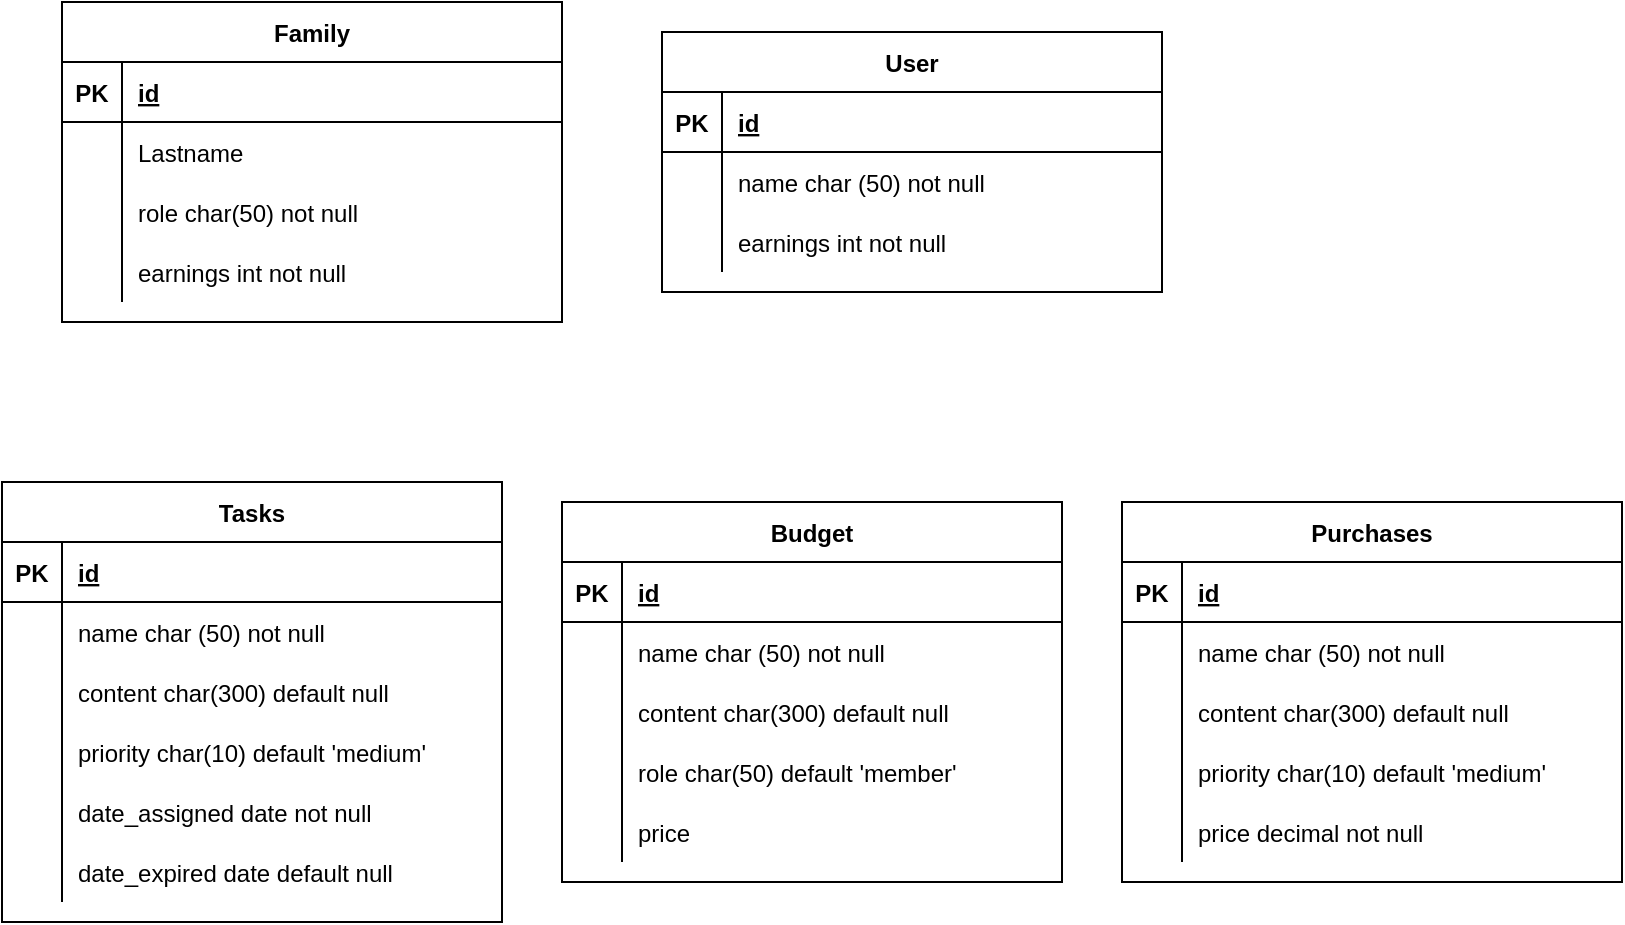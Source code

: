 <mxfile version="14.5.7" type="github">
  <diagram id="R2lEEEUBdFMjLlhIrx00" name="Page-1">
    <mxGraphModel dx="1422" dy="742" grid="1" gridSize="10" guides="1" tooltips="1" connect="1" arrows="1" fold="1" page="1" pageScale="1" pageWidth="850" pageHeight="1100" math="0" shadow="0" extFonts="Permanent Marker^https://fonts.googleapis.com/css?family=Permanent+Marker">
      <root>
        <mxCell id="0" />
        <mxCell id="1" parent="0" />
        <mxCell id="C-vyLk0tnHw3VtMMgP7b-23" value="Tasks" style="shape=table;startSize=30;container=1;collapsible=1;childLayout=tableLayout;fixedRows=1;rowLines=0;fontStyle=1;align=center;resizeLast=1;" parent="1" vertex="1">
          <mxGeometry x="30" y="370" width="250" height="220" as="geometry" />
        </mxCell>
        <mxCell id="C-vyLk0tnHw3VtMMgP7b-24" value="" style="shape=partialRectangle;collapsible=0;dropTarget=0;pointerEvents=0;fillColor=none;points=[[0,0.5],[1,0.5]];portConstraint=eastwest;top=0;left=0;right=0;bottom=1;" parent="C-vyLk0tnHw3VtMMgP7b-23" vertex="1">
          <mxGeometry y="30" width="250" height="30" as="geometry" />
        </mxCell>
        <mxCell id="C-vyLk0tnHw3VtMMgP7b-25" value="PK" style="shape=partialRectangle;overflow=hidden;connectable=0;fillColor=none;top=0;left=0;bottom=0;right=0;fontStyle=1;" parent="C-vyLk0tnHw3VtMMgP7b-24" vertex="1">
          <mxGeometry width="30" height="30" as="geometry" />
        </mxCell>
        <mxCell id="C-vyLk0tnHw3VtMMgP7b-26" value="id" style="shape=partialRectangle;overflow=hidden;connectable=0;fillColor=none;top=0;left=0;bottom=0;right=0;align=left;spacingLeft=6;fontStyle=5;" parent="C-vyLk0tnHw3VtMMgP7b-24" vertex="1">
          <mxGeometry x="30" width="220" height="30" as="geometry" />
        </mxCell>
        <mxCell id="C-vyLk0tnHw3VtMMgP7b-27" value="" style="shape=partialRectangle;collapsible=0;dropTarget=0;pointerEvents=0;fillColor=none;points=[[0,0.5],[1,0.5]];portConstraint=eastwest;top=0;left=0;right=0;bottom=0;" parent="C-vyLk0tnHw3VtMMgP7b-23" vertex="1">
          <mxGeometry y="60" width="250" height="30" as="geometry" />
        </mxCell>
        <mxCell id="C-vyLk0tnHw3VtMMgP7b-28" value="" style="shape=partialRectangle;overflow=hidden;connectable=0;fillColor=none;top=0;left=0;bottom=0;right=0;" parent="C-vyLk0tnHw3VtMMgP7b-27" vertex="1">
          <mxGeometry width="30" height="30" as="geometry" />
        </mxCell>
        <mxCell id="C-vyLk0tnHw3VtMMgP7b-29" value="name char (50) not null" style="shape=partialRectangle;overflow=hidden;connectable=0;fillColor=none;top=0;left=0;bottom=0;right=0;align=left;spacingLeft=6;" parent="C-vyLk0tnHw3VtMMgP7b-27" vertex="1">
          <mxGeometry x="30" width="220" height="30" as="geometry" />
        </mxCell>
        <mxCell id="HQtP-VgrhUYMvld-OhU8-2" value="" style="shape=partialRectangle;collapsible=0;dropTarget=0;pointerEvents=0;fillColor=none;points=[[0,0.5],[1,0.5]];portConstraint=eastwest;top=0;left=0;right=0;bottom=0;" parent="C-vyLk0tnHw3VtMMgP7b-23" vertex="1">
          <mxGeometry y="90" width="250" height="30" as="geometry" />
        </mxCell>
        <mxCell id="HQtP-VgrhUYMvld-OhU8-3" value="" style="shape=partialRectangle;overflow=hidden;connectable=0;fillColor=none;top=0;left=0;bottom=0;right=0;" parent="HQtP-VgrhUYMvld-OhU8-2" vertex="1">
          <mxGeometry width="30" height="30" as="geometry" />
        </mxCell>
        <mxCell id="HQtP-VgrhUYMvld-OhU8-4" value="content char(300) default null" style="shape=partialRectangle;overflow=hidden;connectable=0;fillColor=none;top=0;left=0;bottom=0;right=0;align=left;spacingLeft=6;" parent="HQtP-VgrhUYMvld-OhU8-2" vertex="1">
          <mxGeometry x="30" width="220" height="30" as="geometry" />
        </mxCell>
        <mxCell id="HQtP-VgrhUYMvld-OhU8-5" value="" style="shape=partialRectangle;collapsible=0;dropTarget=0;pointerEvents=0;fillColor=none;points=[[0,0.5],[1,0.5]];portConstraint=eastwest;top=0;left=0;right=0;bottom=0;" parent="C-vyLk0tnHw3VtMMgP7b-23" vertex="1">
          <mxGeometry y="120" width="250" height="30" as="geometry" />
        </mxCell>
        <mxCell id="HQtP-VgrhUYMvld-OhU8-6" value="" style="shape=partialRectangle;overflow=hidden;connectable=0;fillColor=none;top=0;left=0;bottom=0;right=0;" parent="HQtP-VgrhUYMvld-OhU8-5" vertex="1">
          <mxGeometry width="30" height="30" as="geometry" />
        </mxCell>
        <mxCell id="HQtP-VgrhUYMvld-OhU8-7" value="priority char(10) default &#39;medium&#39;" style="shape=partialRectangle;overflow=hidden;connectable=0;fillColor=none;top=0;left=0;bottom=0;right=0;align=left;spacingLeft=6;" parent="HQtP-VgrhUYMvld-OhU8-5" vertex="1">
          <mxGeometry x="30" width="220" height="30" as="geometry" />
        </mxCell>
        <mxCell id="HQtP-VgrhUYMvld-OhU8-8" value="" style="shape=partialRectangle;collapsible=0;dropTarget=0;pointerEvents=0;fillColor=none;points=[[0,0.5],[1,0.5]];portConstraint=eastwest;top=0;left=0;right=0;bottom=0;" parent="C-vyLk0tnHw3VtMMgP7b-23" vertex="1">
          <mxGeometry y="150" width="250" height="30" as="geometry" />
        </mxCell>
        <mxCell id="HQtP-VgrhUYMvld-OhU8-9" value="" style="shape=partialRectangle;overflow=hidden;connectable=0;fillColor=none;top=0;left=0;bottom=0;right=0;" parent="HQtP-VgrhUYMvld-OhU8-8" vertex="1">
          <mxGeometry width="30" height="30" as="geometry" />
        </mxCell>
        <mxCell id="HQtP-VgrhUYMvld-OhU8-10" value="date_assigned date not null" style="shape=partialRectangle;overflow=hidden;connectable=0;fillColor=none;top=0;left=0;bottom=0;right=0;align=left;spacingLeft=6;" parent="HQtP-VgrhUYMvld-OhU8-8" vertex="1">
          <mxGeometry x="30" width="220" height="30" as="geometry" />
        </mxCell>
        <mxCell id="HQtP-VgrhUYMvld-OhU8-27" value="" style="shape=partialRectangle;collapsible=0;dropTarget=0;pointerEvents=0;fillColor=none;points=[[0,0.5],[1,0.5]];portConstraint=eastwest;top=0;left=0;right=0;bottom=0;" parent="C-vyLk0tnHw3VtMMgP7b-23" vertex="1">
          <mxGeometry y="180" width="250" height="30" as="geometry" />
        </mxCell>
        <mxCell id="HQtP-VgrhUYMvld-OhU8-28" value="" style="shape=partialRectangle;overflow=hidden;connectable=0;fillColor=none;top=0;left=0;bottom=0;right=0;" parent="HQtP-VgrhUYMvld-OhU8-27" vertex="1">
          <mxGeometry width="30" height="30" as="geometry" />
        </mxCell>
        <mxCell id="HQtP-VgrhUYMvld-OhU8-29" value="date_expired date default null" style="shape=partialRectangle;overflow=hidden;connectable=0;fillColor=none;top=0;left=0;bottom=0;right=0;align=left;spacingLeft=6;" parent="HQtP-VgrhUYMvld-OhU8-27" vertex="1">
          <mxGeometry x="30" width="220" height="30" as="geometry" />
        </mxCell>
        <mxCell id="pjhynxvLelKL9wIOZ6CZ-1" value="Purchases" style="shape=table;startSize=30;container=1;collapsible=1;childLayout=tableLayout;fixedRows=1;rowLines=0;fontStyle=1;align=center;resizeLast=1;" parent="1" vertex="1">
          <mxGeometry x="590" y="380" width="250" height="190" as="geometry" />
        </mxCell>
        <mxCell id="pjhynxvLelKL9wIOZ6CZ-2" value="" style="shape=partialRectangle;collapsible=0;dropTarget=0;pointerEvents=0;fillColor=none;points=[[0,0.5],[1,0.5]];portConstraint=eastwest;top=0;left=0;right=0;bottom=1;" parent="pjhynxvLelKL9wIOZ6CZ-1" vertex="1">
          <mxGeometry y="30" width="250" height="30" as="geometry" />
        </mxCell>
        <mxCell id="pjhynxvLelKL9wIOZ6CZ-3" value="PK" style="shape=partialRectangle;overflow=hidden;connectable=0;fillColor=none;top=0;left=0;bottom=0;right=0;fontStyle=1;" parent="pjhynxvLelKL9wIOZ6CZ-2" vertex="1">
          <mxGeometry width="30" height="30" as="geometry" />
        </mxCell>
        <mxCell id="pjhynxvLelKL9wIOZ6CZ-4" value="id" style="shape=partialRectangle;overflow=hidden;connectable=0;fillColor=none;top=0;left=0;bottom=0;right=0;align=left;spacingLeft=6;fontStyle=5;" parent="pjhynxvLelKL9wIOZ6CZ-2" vertex="1">
          <mxGeometry x="30" width="220" height="30" as="geometry" />
        </mxCell>
        <mxCell id="pjhynxvLelKL9wIOZ6CZ-5" value="" style="shape=partialRectangle;collapsible=0;dropTarget=0;pointerEvents=0;fillColor=none;points=[[0,0.5],[1,0.5]];portConstraint=eastwest;top=0;left=0;right=0;bottom=0;" parent="pjhynxvLelKL9wIOZ6CZ-1" vertex="1">
          <mxGeometry y="60" width="250" height="30" as="geometry" />
        </mxCell>
        <mxCell id="pjhynxvLelKL9wIOZ6CZ-6" value="" style="shape=partialRectangle;overflow=hidden;connectable=0;fillColor=none;top=0;left=0;bottom=0;right=0;" parent="pjhynxvLelKL9wIOZ6CZ-5" vertex="1">
          <mxGeometry width="30" height="30" as="geometry" />
        </mxCell>
        <mxCell id="pjhynxvLelKL9wIOZ6CZ-7" value="name char (50) not null" style="shape=partialRectangle;overflow=hidden;connectable=0;fillColor=none;top=0;left=0;bottom=0;right=0;align=left;spacingLeft=6;" parent="pjhynxvLelKL9wIOZ6CZ-5" vertex="1">
          <mxGeometry x="30" width="220" height="30" as="geometry" />
        </mxCell>
        <mxCell id="pjhynxvLelKL9wIOZ6CZ-8" value="" style="shape=partialRectangle;collapsible=0;dropTarget=0;pointerEvents=0;fillColor=none;points=[[0,0.5],[1,0.5]];portConstraint=eastwest;top=0;left=0;right=0;bottom=0;" parent="pjhynxvLelKL9wIOZ6CZ-1" vertex="1">
          <mxGeometry y="90" width="250" height="30" as="geometry" />
        </mxCell>
        <mxCell id="pjhynxvLelKL9wIOZ6CZ-9" value="" style="shape=partialRectangle;overflow=hidden;connectable=0;fillColor=none;top=0;left=0;bottom=0;right=0;" parent="pjhynxvLelKL9wIOZ6CZ-8" vertex="1">
          <mxGeometry width="30" height="30" as="geometry" />
        </mxCell>
        <mxCell id="pjhynxvLelKL9wIOZ6CZ-10" value="content char(300) default null" style="shape=partialRectangle;overflow=hidden;connectable=0;fillColor=none;top=0;left=0;bottom=0;right=0;align=left;spacingLeft=6;" parent="pjhynxvLelKL9wIOZ6CZ-8" vertex="1">
          <mxGeometry x="30" width="220" height="30" as="geometry" />
        </mxCell>
        <mxCell id="pjhynxvLelKL9wIOZ6CZ-11" value="" style="shape=partialRectangle;collapsible=0;dropTarget=0;pointerEvents=0;fillColor=none;points=[[0,0.5],[1,0.5]];portConstraint=eastwest;top=0;left=0;right=0;bottom=0;" parent="pjhynxvLelKL9wIOZ6CZ-1" vertex="1">
          <mxGeometry y="120" width="250" height="30" as="geometry" />
        </mxCell>
        <mxCell id="pjhynxvLelKL9wIOZ6CZ-12" value="" style="shape=partialRectangle;overflow=hidden;connectable=0;fillColor=none;top=0;left=0;bottom=0;right=0;" parent="pjhynxvLelKL9wIOZ6CZ-11" vertex="1">
          <mxGeometry width="30" height="30" as="geometry" />
        </mxCell>
        <mxCell id="pjhynxvLelKL9wIOZ6CZ-13" value="priority char(10) default &#39;medium&#39;" style="shape=partialRectangle;overflow=hidden;connectable=0;fillColor=none;top=0;left=0;bottom=0;right=0;align=left;spacingLeft=6;" parent="pjhynxvLelKL9wIOZ6CZ-11" vertex="1">
          <mxGeometry x="30" width="220" height="30" as="geometry" />
        </mxCell>
        <mxCell id="pjhynxvLelKL9wIOZ6CZ-20" value="" style="shape=partialRectangle;collapsible=0;dropTarget=0;pointerEvents=0;fillColor=none;points=[[0,0.5],[1,0.5]];portConstraint=eastwest;top=0;left=0;right=0;bottom=0;" parent="pjhynxvLelKL9wIOZ6CZ-1" vertex="1">
          <mxGeometry y="150" width="250" height="30" as="geometry" />
        </mxCell>
        <mxCell id="pjhynxvLelKL9wIOZ6CZ-21" value="" style="shape=partialRectangle;overflow=hidden;connectable=0;fillColor=none;top=0;left=0;bottom=0;right=0;" parent="pjhynxvLelKL9wIOZ6CZ-20" vertex="1">
          <mxGeometry width="30" height="30" as="geometry" />
        </mxCell>
        <mxCell id="pjhynxvLelKL9wIOZ6CZ-22" value="price decimal not null" style="shape=partialRectangle;overflow=hidden;connectable=0;fillColor=none;top=0;left=0;bottom=0;right=0;align=left;spacingLeft=6;" parent="pjhynxvLelKL9wIOZ6CZ-20" vertex="1">
          <mxGeometry x="30" width="220" height="30" as="geometry" />
        </mxCell>
        <mxCell id="pjhynxvLelKL9wIOZ6CZ-23" value="Budget" style="shape=table;startSize=30;container=1;collapsible=1;childLayout=tableLayout;fixedRows=1;rowLines=0;fontStyle=1;align=center;resizeLast=1;" parent="1" vertex="1">
          <mxGeometry x="310" y="380" width="250" height="190" as="geometry" />
        </mxCell>
        <mxCell id="pjhynxvLelKL9wIOZ6CZ-24" value="" style="shape=partialRectangle;collapsible=0;dropTarget=0;pointerEvents=0;fillColor=none;points=[[0,0.5],[1,0.5]];portConstraint=eastwest;top=0;left=0;right=0;bottom=1;" parent="pjhynxvLelKL9wIOZ6CZ-23" vertex="1">
          <mxGeometry y="30" width="250" height="30" as="geometry" />
        </mxCell>
        <mxCell id="pjhynxvLelKL9wIOZ6CZ-25" value="PK" style="shape=partialRectangle;overflow=hidden;connectable=0;fillColor=none;top=0;left=0;bottom=0;right=0;fontStyle=1;" parent="pjhynxvLelKL9wIOZ6CZ-24" vertex="1">
          <mxGeometry width="30" height="30" as="geometry" />
        </mxCell>
        <mxCell id="pjhynxvLelKL9wIOZ6CZ-26" value="id" style="shape=partialRectangle;overflow=hidden;connectable=0;fillColor=none;top=0;left=0;bottom=0;right=0;align=left;spacingLeft=6;fontStyle=5;" parent="pjhynxvLelKL9wIOZ6CZ-24" vertex="1">
          <mxGeometry x="30" width="220" height="30" as="geometry" />
        </mxCell>
        <mxCell id="pjhynxvLelKL9wIOZ6CZ-27" value="" style="shape=partialRectangle;collapsible=0;dropTarget=0;pointerEvents=0;fillColor=none;points=[[0,0.5],[1,0.5]];portConstraint=eastwest;top=0;left=0;right=0;bottom=0;" parent="pjhynxvLelKL9wIOZ6CZ-23" vertex="1">
          <mxGeometry y="60" width="250" height="30" as="geometry" />
        </mxCell>
        <mxCell id="pjhynxvLelKL9wIOZ6CZ-28" value="" style="shape=partialRectangle;overflow=hidden;connectable=0;fillColor=none;top=0;left=0;bottom=0;right=0;" parent="pjhynxvLelKL9wIOZ6CZ-27" vertex="1">
          <mxGeometry width="30" height="30" as="geometry" />
        </mxCell>
        <mxCell id="pjhynxvLelKL9wIOZ6CZ-29" value="name char (50) not null" style="shape=partialRectangle;overflow=hidden;connectable=0;fillColor=none;top=0;left=0;bottom=0;right=0;align=left;spacingLeft=6;" parent="pjhynxvLelKL9wIOZ6CZ-27" vertex="1">
          <mxGeometry x="30" width="220" height="30" as="geometry" />
        </mxCell>
        <mxCell id="pjhynxvLelKL9wIOZ6CZ-30" value="" style="shape=partialRectangle;collapsible=0;dropTarget=0;pointerEvents=0;fillColor=none;points=[[0,0.5],[1,0.5]];portConstraint=eastwest;top=0;left=0;right=0;bottom=0;" parent="pjhynxvLelKL9wIOZ6CZ-23" vertex="1">
          <mxGeometry y="90" width="250" height="30" as="geometry" />
        </mxCell>
        <mxCell id="pjhynxvLelKL9wIOZ6CZ-31" value="" style="shape=partialRectangle;overflow=hidden;connectable=0;fillColor=none;top=0;left=0;bottom=0;right=0;" parent="pjhynxvLelKL9wIOZ6CZ-30" vertex="1">
          <mxGeometry width="30" height="30" as="geometry" />
        </mxCell>
        <mxCell id="pjhynxvLelKL9wIOZ6CZ-32" value="content char(300) default null" style="shape=partialRectangle;overflow=hidden;connectable=0;fillColor=none;top=0;left=0;bottom=0;right=0;align=left;spacingLeft=6;" parent="pjhynxvLelKL9wIOZ6CZ-30" vertex="1">
          <mxGeometry x="30" width="220" height="30" as="geometry" />
        </mxCell>
        <mxCell id="pjhynxvLelKL9wIOZ6CZ-33" value="" style="shape=partialRectangle;collapsible=0;dropTarget=0;pointerEvents=0;fillColor=none;points=[[0,0.5],[1,0.5]];portConstraint=eastwest;top=0;left=0;right=0;bottom=0;" parent="pjhynxvLelKL9wIOZ6CZ-23" vertex="1">
          <mxGeometry y="120" width="250" height="30" as="geometry" />
        </mxCell>
        <mxCell id="pjhynxvLelKL9wIOZ6CZ-34" value="" style="shape=partialRectangle;overflow=hidden;connectable=0;fillColor=none;top=0;left=0;bottom=0;right=0;" parent="pjhynxvLelKL9wIOZ6CZ-33" vertex="1">
          <mxGeometry width="30" height="30" as="geometry" />
        </mxCell>
        <mxCell id="pjhynxvLelKL9wIOZ6CZ-35" value="role char(50) default &#39;member&#39;" style="shape=partialRectangle;overflow=hidden;connectable=0;fillColor=none;top=0;left=0;bottom=0;right=0;align=left;spacingLeft=6;" parent="pjhynxvLelKL9wIOZ6CZ-33" vertex="1">
          <mxGeometry x="30" width="220" height="30" as="geometry" />
        </mxCell>
        <mxCell id="pjhynxvLelKL9wIOZ6CZ-36" value="" style="shape=partialRectangle;collapsible=0;dropTarget=0;pointerEvents=0;fillColor=none;points=[[0,0.5],[1,0.5]];portConstraint=eastwest;top=0;left=0;right=0;bottom=0;" parent="pjhynxvLelKL9wIOZ6CZ-23" vertex="1">
          <mxGeometry y="150" width="250" height="30" as="geometry" />
        </mxCell>
        <mxCell id="pjhynxvLelKL9wIOZ6CZ-37" value="" style="shape=partialRectangle;overflow=hidden;connectable=0;fillColor=none;top=0;left=0;bottom=0;right=0;" parent="pjhynxvLelKL9wIOZ6CZ-36" vertex="1">
          <mxGeometry width="30" height="30" as="geometry" />
        </mxCell>
        <mxCell id="pjhynxvLelKL9wIOZ6CZ-38" value="price " style="shape=partialRectangle;overflow=hidden;connectable=0;fillColor=none;top=0;left=0;bottom=0;right=0;align=left;spacingLeft=6;" parent="pjhynxvLelKL9wIOZ6CZ-36" vertex="1">
          <mxGeometry x="30" width="220" height="30" as="geometry" />
        </mxCell>
        <mxCell id="XOtWhddprqe693u_wXZd-1" value="User" style="shape=table;startSize=30;container=1;collapsible=1;childLayout=tableLayout;fixedRows=1;rowLines=0;fontStyle=1;align=center;resizeLast=1;" vertex="1" parent="1">
          <mxGeometry x="360" y="145" width="250" height="130" as="geometry" />
        </mxCell>
        <mxCell id="XOtWhddprqe693u_wXZd-2" value="" style="shape=partialRectangle;collapsible=0;dropTarget=0;pointerEvents=0;fillColor=none;points=[[0,0.5],[1,0.5]];portConstraint=eastwest;top=0;left=0;right=0;bottom=1;" vertex="1" parent="XOtWhddprqe693u_wXZd-1">
          <mxGeometry y="30" width="250" height="30" as="geometry" />
        </mxCell>
        <mxCell id="XOtWhddprqe693u_wXZd-3" value="PK" style="shape=partialRectangle;overflow=hidden;connectable=0;fillColor=none;top=0;left=0;bottom=0;right=0;fontStyle=1;" vertex="1" parent="XOtWhddprqe693u_wXZd-2">
          <mxGeometry width="30" height="30" as="geometry" />
        </mxCell>
        <mxCell id="XOtWhddprqe693u_wXZd-4" value="id" style="shape=partialRectangle;overflow=hidden;connectable=0;fillColor=none;top=0;left=0;bottom=0;right=0;align=left;spacingLeft=6;fontStyle=5;" vertex="1" parent="XOtWhddprqe693u_wXZd-2">
          <mxGeometry x="30" width="220" height="30" as="geometry" />
        </mxCell>
        <mxCell id="XOtWhddprqe693u_wXZd-5" value="" style="shape=partialRectangle;collapsible=0;dropTarget=0;pointerEvents=0;fillColor=none;points=[[0,0.5],[1,0.5]];portConstraint=eastwest;top=0;left=0;right=0;bottom=0;" vertex="1" parent="XOtWhddprqe693u_wXZd-1">
          <mxGeometry y="60" width="250" height="30" as="geometry" />
        </mxCell>
        <mxCell id="XOtWhddprqe693u_wXZd-6" value="" style="shape=partialRectangle;overflow=hidden;connectable=0;fillColor=none;top=0;left=0;bottom=0;right=0;" vertex="1" parent="XOtWhddprqe693u_wXZd-5">
          <mxGeometry width="30" height="30" as="geometry" />
        </mxCell>
        <mxCell id="XOtWhddprqe693u_wXZd-7" value="name char (50) not null" style="shape=partialRectangle;overflow=hidden;connectable=0;fillColor=none;top=0;left=0;bottom=0;right=0;align=left;spacingLeft=6;" vertex="1" parent="XOtWhddprqe693u_wXZd-5">
          <mxGeometry x="30" width="220" height="30" as="geometry" />
        </mxCell>
        <mxCell id="XOtWhddprqe693u_wXZd-11" value="" style="shape=partialRectangle;collapsible=0;dropTarget=0;pointerEvents=0;fillColor=none;points=[[0,0.5],[1,0.5]];portConstraint=eastwest;top=0;left=0;right=0;bottom=0;" vertex="1" parent="XOtWhddprqe693u_wXZd-1">
          <mxGeometry y="90" width="250" height="30" as="geometry" />
        </mxCell>
        <mxCell id="XOtWhddprqe693u_wXZd-12" value="" style="shape=partialRectangle;overflow=hidden;connectable=0;fillColor=none;top=0;left=0;bottom=0;right=0;" vertex="1" parent="XOtWhddprqe693u_wXZd-11">
          <mxGeometry width="30" height="30" as="geometry" />
        </mxCell>
        <mxCell id="XOtWhddprqe693u_wXZd-13" value="earnings int not null" style="shape=partialRectangle;overflow=hidden;connectable=0;fillColor=none;top=0;left=0;bottom=0;right=0;align=left;spacingLeft=6;" vertex="1" parent="XOtWhddprqe693u_wXZd-11">
          <mxGeometry x="30" width="220" height="30" as="geometry" />
        </mxCell>
        <mxCell id="XOtWhddprqe693u_wXZd-20" value="Family" style="shape=table;startSize=30;container=1;collapsible=1;childLayout=tableLayout;fixedRows=1;rowLines=0;fontStyle=1;align=center;resizeLast=1;" vertex="1" parent="1">
          <mxGeometry x="60" y="130" width="250" height="160" as="geometry" />
        </mxCell>
        <mxCell id="XOtWhddprqe693u_wXZd-21" value="" style="shape=partialRectangle;collapsible=0;dropTarget=0;pointerEvents=0;fillColor=none;points=[[0,0.5],[1,0.5]];portConstraint=eastwest;top=0;left=0;right=0;bottom=1;" vertex="1" parent="XOtWhddprqe693u_wXZd-20">
          <mxGeometry y="30" width="250" height="30" as="geometry" />
        </mxCell>
        <mxCell id="XOtWhddprqe693u_wXZd-22" value="PK" style="shape=partialRectangle;overflow=hidden;connectable=0;fillColor=none;top=0;left=0;bottom=0;right=0;fontStyle=1;" vertex="1" parent="XOtWhddprqe693u_wXZd-21">
          <mxGeometry width="30" height="30" as="geometry" />
        </mxCell>
        <mxCell id="XOtWhddprqe693u_wXZd-23" value="id" style="shape=partialRectangle;overflow=hidden;connectable=0;fillColor=none;top=0;left=0;bottom=0;right=0;align=left;spacingLeft=6;fontStyle=5;" vertex="1" parent="XOtWhddprqe693u_wXZd-21">
          <mxGeometry x="30" width="220" height="30" as="geometry" />
        </mxCell>
        <mxCell id="XOtWhddprqe693u_wXZd-24" value="" style="shape=partialRectangle;collapsible=0;dropTarget=0;pointerEvents=0;fillColor=none;points=[[0,0.5],[1,0.5]];portConstraint=eastwest;top=0;left=0;right=0;bottom=0;" vertex="1" parent="XOtWhddprqe693u_wXZd-20">
          <mxGeometry y="60" width="250" height="30" as="geometry" />
        </mxCell>
        <mxCell id="XOtWhddprqe693u_wXZd-25" value="" style="shape=partialRectangle;overflow=hidden;connectable=0;fillColor=none;top=0;left=0;bottom=0;right=0;" vertex="1" parent="XOtWhddprqe693u_wXZd-24">
          <mxGeometry width="30" height="30" as="geometry" />
        </mxCell>
        <mxCell id="XOtWhddprqe693u_wXZd-26" value="Lastname" style="shape=partialRectangle;overflow=hidden;connectable=0;fillColor=none;top=0;left=0;bottom=0;right=0;align=left;spacingLeft=6;" vertex="1" parent="XOtWhddprqe693u_wXZd-24">
          <mxGeometry x="30" width="220" height="30" as="geometry" />
        </mxCell>
        <mxCell id="XOtWhddprqe693u_wXZd-27" value="" style="shape=partialRectangle;collapsible=0;dropTarget=0;pointerEvents=0;fillColor=none;points=[[0,0.5],[1,0.5]];portConstraint=eastwest;top=0;left=0;right=0;bottom=0;" vertex="1" parent="XOtWhddprqe693u_wXZd-20">
          <mxGeometry y="90" width="250" height="30" as="geometry" />
        </mxCell>
        <mxCell id="XOtWhddprqe693u_wXZd-28" value="" style="shape=partialRectangle;overflow=hidden;connectable=0;fillColor=none;top=0;left=0;bottom=0;right=0;" vertex="1" parent="XOtWhddprqe693u_wXZd-27">
          <mxGeometry width="30" height="30" as="geometry" />
        </mxCell>
        <mxCell id="XOtWhddprqe693u_wXZd-29" value="role char(50) not null" style="shape=partialRectangle;overflow=hidden;connectable=0;fillColor=none;top=0;left=0;bottom=0;right=0;align=left;spacingLeft=6;" vertex="1" parent="XOtWhddprqe693u_wXZd-27">
          <mxGeometry x="30" width="220" height="30" as="geometry" />
        </mxCell>
        <mxCell id="XOtWhddprqe693u_wXZd-30" value="" style="shape=partialRectangle;collapsible=0;dropTarget=0;pointerEvents=0;fillColor=none;points=[[0,0.5],[1,0.5]];portConstraint=eastwest;top=0;left=0;right=0;bottom=0;" vertex="1" parent="XOtWhddprqe693u_wXZd-20">
          <mxGeometry y="120" width="250" height="30" as="geometry" />
        </mxCell>
        <mxCell id="XOtWhddprqe693u_wXZd-31" value="" style="shape=partialRectangle;overflow=hidden;connectable=0;fillColor=none;top=0;left=0;bottom=0;right=0;" vertex="1" parent="XOtWhddprqe693u_wXZd-30">
          <mxGeometry width="30" height="30" as="geometry" />
        </mxCell>
        <mxCell id="XOtWhddprqe693u_wXZd-32" value="earnings int not null" style="shape=partialRectangle;overflow=hidden;connectable=0;fillColor=none;top=0;left=0;bottom=0;right=0;align=left;spacingLeft=6;" vertex="1" parent="XOtWhddprqe693u_wXZd-30">
          <mxGeometry x="30" width="220" height="30" as="geometry" />
        </mxCell>
      </root>
    </mxGraphModel>
  </diagram>
</mxfile>
